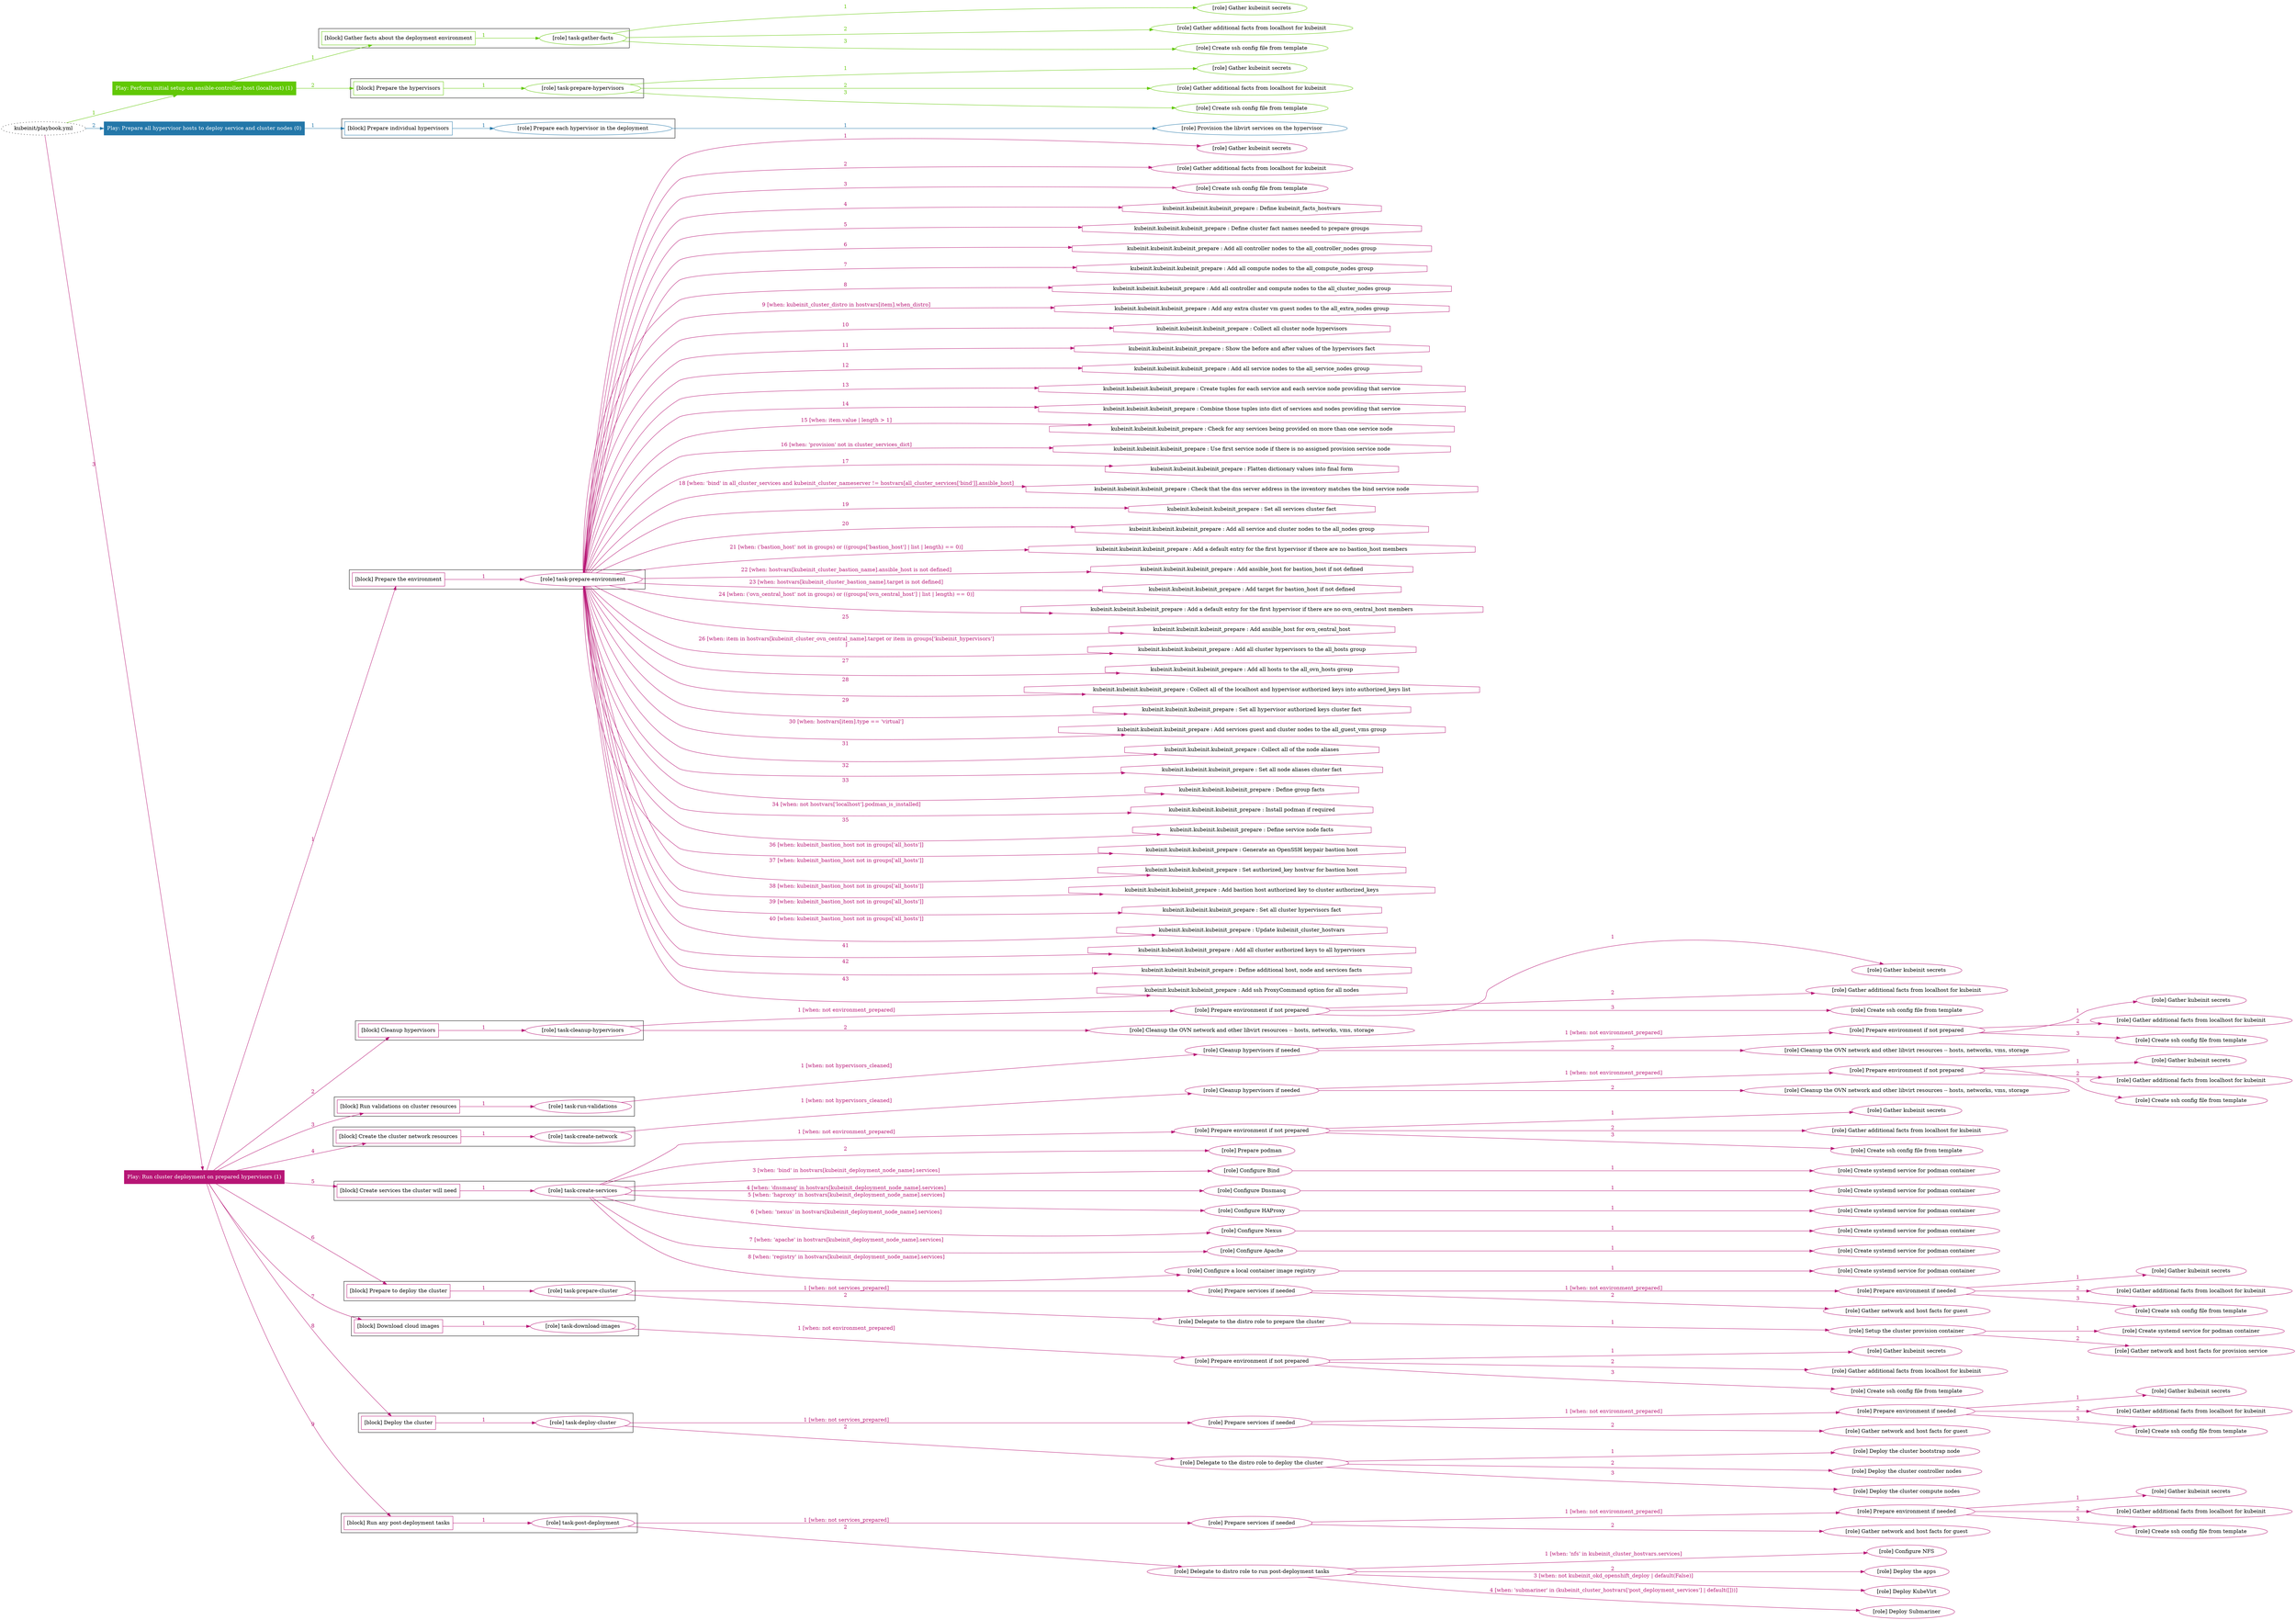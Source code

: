 digraph {
	graph [concentrate=true ordering=in rankdir=LR ratio=fill]
	edge [esep=5 sep=10]
	"kubeinit/playbook.yml" [URL="/home/runner/work/kubeinit/kubeinit/kubeinit/playbook.yml" id=playbook_a10b81f1 style=dotted]
	play_30341228 [label="Play: Perform initial setup on ansible-controller host (localhost) (1)" URL="/home/runner/work/kubeinit/kubeinit/kubeinit/playbook.yml" color="#61c804" fontcolor="#ffffff" id=play_30341228 shape=box style=filled tooltip=localhost]
	"kubeinit/playbook.yml" -> play_30341228 [label="1 " color="#61c804" fontcolor="#61c804" id=edge_49463349 labeltooltip="1 " tooltip="1 "]
	subgraph "Gather kubeinit secrets" {
		role_6ef0a888 [label="[role] Gather kubeinit secrets" URL="/home/runner/.ansible/collections/ansible_collections/kubeinit/kubeinit/roles/kubeinit_prepare/tasks/gather_kubeinit_facts.yml" color="#61c804" id=role_6ef0a888 tooltip="Gather kubeinit secrets"]
	}
	subgraph "Gather additional facts from localhost for kubeinit" {
		role_3bb21636 [label="[role] Gather additional facts from localhost for kubeinit" URL="/home/runner/.ansible/collections/ansible_collections/kubeinit/kubeinit/roles/kubeinit_prepare/tasks/gather_kubeinit_facts.yml" color="#61c804" id=role_3bb21636 tooltip="Gather additional facts from localhost for kubeinit"]
	}
	subgraph "Create ssh config file from template" {
		role_63b87adc [label="[role] Create ssh config file from template" URL="/home/runner/.ansible/collections/ansible_collections/kubeinit/kubeinit/roles/kubeinit_prepare/tasks/gather_kubeinit_facts.yml" color="#61c804" id=role_63b87adc tooltip="Create ssh config file from template"]
	}
	subgraph "task-gather-facts" {
		role_08727bbc [label="[role] task-gather-facts" URL="/home/runner/work/kubeinit/kubeinit/kubeinit/playbook.yml" color="#61c804" id=role_08727bbc tooltip="task-gather-facts"]
		role_08727bbc -> role_6ef0a888 [label="1 " color="#61c804" fontcolor="#61c804" id=edge_c59cda77 labeltooltip="1 " tooltip="1 "]
		role_08727bbc -> role_3bb21636 [label="2 " color="#61c804" fontcolor="#61c804" id=edge_27716c34 labeltooltip="2 " tooltip="2 "]
		role_08727bbc -> role_63b87adc [label="3 " color="#61c804" fontcolor="#61c804" id=edge_a17a2703 labeltooltip="3 " tooltip="3 "]
	}
	subgraph "Gather kubeinit secrets" {
		role_99b9fb1f [label="[role] Gather kubeinit secrets" URL="/home/runner/.ansible/collections/ansible_collections/kubeinit/kubeinit/roles/kubeinit_prepare/tasks/gather_kubeinit_facts.yml" color="#61c804" id=role_99b9fb1f tooltip="Gather kubeinit secrets"]
	}
	subgraph "Gather additional facts from localhost for kubeinit" {
		role_41ef123c [label="[role] Gather additional facts from localhost for kubeinit" URL="/home/runner/.ansible/collections/ansible_collections/kubeinit/kubeinit/roles/kubeinit_prepare/tasks/gather_kubeinit_facts.yml" color="#61c804" id=role_41ef123c tooltip="Gather additional facts from localhost for kubeinit"]
	}
	subgraph "Create ssh config file from template" {
		role_8ba69b22 [label="[role] Create ssh config file from template" URL="/home/runner/.ansible/collections/ansible_collections/kubeinit/kubeinit/roles/kubeinit_prepare/tasks/gather_kubeinit_facts.yml" color="#61c804" id=role_8ba69b22 tooltip="Create ssh config file from template"]
	}
	subgraph "task-prepare-hypervisors" {
		role_84ccf47f [label="[role] task-prepare-hypervisors" URL="/home/runner/work/kubeinit/kubeinit/kubeinit/playbook.yml" color="#61c804" id=role_84ccf47f tooltip="task-prepare-hypervisors"]
		role_84ccf47f -> role_99b9fb1f [label="1 " color="#61c804" fontcolor="#61c804" id=edge_144f00d0 labeltooltip="1 " tooltip="1 "]
		role_84ccf47f -> role_41ef123c [label="2 " color="#61c804" fontcolor="#61c804" id=edge_3d63fcdc labeltooltip="2 " tooltip="2 "]
		role_84ccf47f -> role_8ba69b22 [label="3 " color="#61c804" fontcolor="#61c804" id=edge_706489e9 labeltooltip="3 " tooltip="3 "]
	}
	subgraph "Play: Perform initial setup on ansible-controller host (localhost) (1)" {
		play_30341228 -> block_bbe5269c [label=1 color="#61c804" fontcolor="#61c804" id=edge_eac4b23c labeltooltip=1 tooltip=1]
		subgraph cluster_block_bbe5269c {
			block_bbe5269c [label="[block] Gather facts about the deployment environment" URL="/home/runner/work/kubeinit/kubeinit/kubeinit/playbook.yml" color="#61c804" id=block_bbe5269c labeltooltip="Gather facts about the deployment environment" shape=box tooltip="Gather facts about the deployment environment"]
			block_bbe5269c -> role_08727bbc [label="1 " color="#61c804" fontcolor="#61c804" id=edge_26e4746f labeltooltip="1 " tooltip="1 "]
		}
		play_30341228 -> block_1624f3e7 [label=2 color="#61c804" fontcolor="#61c804" id=edge_df6135c4 labeltooltip=2 tooltip=2]
		subgraph cluster_block_1624f3e7 {
			block_1624f3e7 [label="[block] Prepare the hypervisors" URL="/home/runner/work/kubeinit/kubeinit/kubeinit/playbook.yml" color="#61c804" id=block_1624f3e7 labeltooltip="Prepare the hypervisors" shape=box tooltip="Prepare the hypervisors"]
			block_1624f3e7 -> role_84ccf47f [label="1 " color="#61c804" fontcolor="#61c804" id=edge_7395b96d labeltooltip="1 " tooltip="1 "]
		}
	}
	play_000343d9 [label="Play: Prepare all hypervisor hosts to deploy service and cluster nodes (0)" URL="/home/runner/work/kubeinit/kubeinit/kubeinit/playbook.yml" color="#2377a9" fontcolor="#ffffff" id=play_000343d9 shape=box style=filled tooltip="Play: Prepare all hypervisor hosts to deploy service and cluster nodes (0)"]
	"kubeinit/playbook.yml" -> play_000343d9 [label="2 " color="#2377a9" fontcolor="#2377a9" id=edge_c9fe30a5 labeltooltip="2 " tooltip="2 "]
	subgraph "Provision the libvirt services on the hypervisor" {
		role_70d8826a [label="[role] Provision the libvirt services on the hypervisor" URL="/home/runner/.ansible/collections/ansible_collections/kubeinit/kubeinit/roles/kubeinit_prepare/tasks/prepare_hypervisor.yml" color="#2377a9" id=role_70d8826a tooltip="Provision the libvirt services on the hypervisor"]
	}
	subgraph "Prepare each hypervisor in the deployment" {
		role_45bd99a8 [label="[role] Prepare each hypervisor in the deployment" URL="/home/runner/work/kubeinit/kubeinit/kubeinit/playbook.yml" color="#2377a9" id=role_45bd99a8 tooltip="Prepare each hypervisor in the deployment"]
		role_45bd99a8 -> role_70d8826a [label="1 " color="#2377a9" fontcolor="#2377a9" id=edge_2298bc4c labeltooltip="1 " tooltip="1 "]
	}
	subgraph "Play: Prepare all hypervisor hosts to deploy service and cluster nodes (0)" {
		play_000343d9 -> block_25269628 [label=1 color="#2377a9" fontcolor="#2377a9" id=edge_c761af71 labeltooltip=1 tooltip=1]
		subgraph cluster_block_25269628 {
			block_25269628 [label="[block] Prepare individual hypervisors" URL="/home/runner/work/kubeinit/kubeinit/kubeinit/playbook.yml" color="#2377a9" id=block_25269628 labeltooltip="Prepare individual hypervisors" shape=box tooltip="Prepare individual hypervisors"]
			block_25269628 -> role_45bd99a8 [label="1 " color="#2377a9" fontcolor="#2377a9" id=edge_17a83786 labeltooltip="1 " tooltip="1 "]
		}
	}
	play_3cb8658f [label="Play: Run cluster deployment on prepared hypervisors (1)" URL="/home/runner/work/kubeinit/kubeinit/kubeinit/playbook.yml" color="#b71575" fontcolor="#ffffff" id=play_3cb8658f shape=box style=filled tooltip=localhost]
	"kubeinit/playbook.yml" -> play_3cb8658f [label="3 " color="#b71575" fontcolor="#b71575" id=edge_dd88a58d labeltooltip="3 " tooltip="3 "]
	subgraph "Gather kubeinit secrets" {
		role_40e14fb6 [label="[role] Gather kubeinit secrets" URL="/home/runner/.ansible/collections/ansible_collections/kubeinit/kubeinit/roles/kubeinit_prepare/tasks/gather_kubeinit_facts.yml" color="#b71575" id=role_40e14fb6 tooltip="Gather kubeinit secrets"]
	}
	subgraph "Gather additional facts from localhost for kubeinit" {
		role_31f9472e [label="[role] Gather additional facts from localhost for kubeinit" URL="/home/runner/.ansible/collections/ansible_collections/kubeinit/kubeinit/roles/kubeinit_prepare/tasks/gather_kubeinit_facts.yml" color="#b71575" id=role_31f9472e tooltip="Gather additional facts from localhost for kubeinit"]
	}
	subgraph "Create ssh config file from template" {
		role_3e1882a5 [label="[role] Create ssh config file from template" URL="/home/runner/.ansible/collections/ansible_collections/kubeinit/kubeinit/roles/kubeinit_prepare/tasks/gather_kubeinit_facts.yml" color="#b71575" id=role_3e1882a5 tooltip="Create ssh config file from template"]
	}
	subgraph "task-prepare-environment" {
		role_336d0d45 [label="[role] task-prepare-environment" URL="/home/runner/work/kubeinit/kubeinit/kubeinit/playbook.yml" color="#b71575" id=role_336d0d45 tooltip="task-prepare-environment"]
		role_336d0d45 -> role_40e14fb6 [label="1 " color="#b71575" fontcolor="#b71575" id=edge_ecc42279 labeltooltip="1 " tooltip="1 "]
		role_336d0d45 -> role_31f9472e [label="2 " color="#b71575" fontcolor="#b71575" id=edge_faaad990 labeltooltip="2 " tooltip="2 "]
		role_336d0d45 -> role_3e1882a5 [label="3 " color="#b71575" fontcolor="#b71575" id=edge_7753a22d labeltooltip="3 " tooltip="3 "]
		task_6f307cb2 [label="kubeinit.kubeinit.kubeinit_prepare : Define kubeinit_facts_hostvars" URL="/home/runner/.ansible/collections/ansible_collections/kubeinit/kubeinit/roles/kubeinit_prepare/tasks/main.yml" color="#b71575" id=task_6f307cb2 shape=octagon tooltip="kubeinit.kubeinit.kubeinit_prepare : Define kubeinit_facts_hostvars"]
		role_336d0d45 -> task_6f307cb2 [label="4 " color="#b71575" fontcolor="#b71575" id=edge_3b324994 labeltooltip="4 " tooltip="4 "]
		task_ff95a9f2 [label="kubeinit.kubeinit.kubeinit_prepare : Define cluster fact names needed to prepare groups" URL="/home/runner/.ansible/collections/ansible_collections/kubeinit/kubeinit/roles/kubeinit_prepare/tasks/main.yml" color="#b71575" id=task_ff95a9f2 shape=octagon tooltip="kubeinit.kubeinit.kubeinit_prepare : Define cluster fact names needed to prepare groups"]
		role_336d0d45 -> task_ff95a9f2 [label="5 " color="#b71575" fontcolor="#b71575" id=edge_2b02b3f9 labeltooltip="5 " tooltip="5 "]
		task_11e8f797 [label="kubeinit.kubeinit.kubeinit_prepare : Add all controller nodes to the all_controller_nodes group" URL="/home/runner/.ansible/collections/ansible_collections/kubeinit/kubeinit/roles/kubeinit_prepare/tasks/prepare_groups.yml" color="#b71575" id=task_11e8f797 shape=octagon tooltip="kubeinit.kubeinit.kubeinit_prepare : Add all controller nodes to the all_controller_nodes group"]
		role_336d0d45 -> task_11e8f797 [label="6 " color="#b71575" fontcolor="#b71575" id=edge_3ff8126e labeltooltip="6 " tooltip="6 "]
		task_faceb52e [label="kubeinit.kubeinit.kubeinit_prepare : Add all compute nodes to the all_compute_nodes group" URL="/home/runner/.ansible/collections/ansible_collections/kubeinit/kubeinit/roles/kubeinit_prepare/tasks/prepare_groups.yml" color="#b71575" id=task_faceb52e shape=octagon tooltip="kubeinit.kubeinit.kubeinit_prepare : Add all compute nodes to the all_compute_nodes group"]
		role_336d0d45 -> task_faceb52e [label="7 " color="#b71575" fontcolor="#b71575" id=edge_7fd31333 labeltooltip="7 " tooltip="7 "]
		task_3a178153 [label="kubeinit.kubeinit.kubeinit_prepare : Add all controller and compute nodes to the all_cluster_nodes group" URL="/home/runner/.ansible/collections/ansible_collections/kubeinit/kubeinit/roles/kubeinit_prepare/tasks/prepare_groups.yml" color="#b71575" id=task_3a178153 shape=octagon tooltip="kubeinit.kubeinit.kubeinit_prepare : Add all controller and compute nodes to the all_cluster_nodes group"]
		role_336d0d45 -> task_3a178153 [label="8 " color="#b71575" fontcolor="#b71575" id=edge_4a29ffeb labeltooltip="8 " tooltip="8 "]
		task_5733574d [label="kubeinit.kubeinit.kubeinit_prepare : Add any extra cluster vm guest nodes to the all_extra_nodes group" URL="/home/runner/.ansible/collections/ansible_collections/kubeinit/kubeinit/roles/kubeinit_prepare/tasks/prepare_groups.yml" color="#b71575" id=task_5733574d shape=octagon tooltip="kubeinit.kubeinit.kubeinit_prepare : Add any extra cluster vm guest nodes to the all_extra_nodes group"]
		role_336d0d45 -> task_5733574d [label="9 [when: kubeinit_cluster_distro in hostvars[item].when_distro]" color="#b71575" fontcolor="#b71575" id=edge_f1c21c3e labeltooltip="9 [when: kubeinit_cluster_distro in hostvars[item].when_distro]" tooltip="9 [when: kubeinit_cluster_distro in hostvars[item].when_distro]"]
		task_18c926eb [label="kubeinit.kubeinit.kubeinit_prepare : Collect all cluster node hypervisors" URL="/home/runner/.ansible/collections/ansible_collections/kubeinit/kubeinit/roles/kubeinit_prepare/tasks/prepare_groups.yml" color="#b71575" id=task_18c926eb shape=octagon tooltip="kubeinit.kubeinit.kubeinit_prepare : Collect all cluster node hypervisors"]
		role_336d0d45 -> task_18c926eb [label="10 " color="#b71575" fontcolor="#b71575" id=edge_ee1ecbdd labeltooltip="10 " tooltip="10 "]
		task_9c79802e [label="kubeinit.kubeinit.kubeinit_prepare : Show the before and after values of the hypervisors fact" URL="/home/runner/.ansible/collections/ansible_collections/kubeinit/kubeinit/roles/kubeinit_prepare/tasks/prepare_groups.yml" color="#b71575" id=task_9c79802e shape=octagon tooltip="kubeinit.kubeinit.kubeinit_prepare : Show the before and after values of the hypervisors fact"]
		role_336d0d45 -> task_9c79802e [label="11 " color="#b71575" fontcolor="#b71575" id=edge_1357033e labeltooltip="11 " tooltip="11 "]
		task_56f98c6e [label="kubeinit.kubeinit.kubeinit_prepare : Add all service nodes to the all_service_nodes group" URL="/home/runner/.ansible/collections/ansible_collections/kubeinit/kubeinit/roles/kubeinit_prepare/tasks/prepare_groups.yml" color="#b71575" id=task_56f98c6e shape=octagon tooltip="kubeinit.kubeinit.kubeinit_prepare : Add all service nodes to the all_service_nodes group"]
		role_336d0d45 -> task_56f98c6e [label="12 " color="#b71575" fontcolor="#b71575" id=edge_b6bb32a1 labeltooltip="12 " tooltip="12 "]
		task_eb469066 [label="kubeinit.kubeinit.kubeinit_prepare : Create tuples for each service and each service node providing that service" URL="/home/runner/.ansible/collections/ansible_collections/kubeinit/kubeinit/roles/kubeinit_prepare/tasks/prepare_groups.yml" color="#b71575" id=task_eb469066 shape=octagon tooltip="kubeinit.kubeinit.kubeinit_prepare : Create tuples for each service and each service node providing that service"]
		role_336d0d45 -> task_eb469066 [label="13 " color="#b71575" fontcolor="#b71575" id=edge_5d7676f9 labeltooltip="13 " tooltip="13 "]
		task_f02e65df [label="kubeinit.kubeinit.kubeinit_prepare : Combine those tuples into dict of services and nodes providing that service" URL="/home/runner/.ansible/collections/ansible_collections/kubeinit/kubeinit/roles/kubeinit_prepare/tasks/prepare_groups.yml" color="#b71575" id=task_f02e65df shape=octagon tooltip="kubeinit.kubeinit.kubeinit_prepare : Combine those tuples into dict of services and nodes providing that service"]
		role_336d0d45 -> task_f02e65df [label="14 " color="#b71575" fontcolor="#b71575" id=edge_3a36ec83 labeltooltip="14 " tooltip="14 "]
		task_410d9630 [label="kubeinit.kubeinit.kubeinit_prepare : Check for any services being provided on more than one service node" URL="/home/runner/.ansible/collections/ansible_collections/kubeinit/kubeinit/roles/kubeinit_prepare/tasks/prepare_groups.yml" color="#b71575" id=task_410d9630 shape=octagon tooltip="kubeinit.kubeinit.kubeinit_prepare : Check for any services being provided on more than one service node"]
		role_336d0d45 -> task_410d9630 [label="15 [when: item.value | length > 1]" color="#b71575" fontcolor="#b71575" id=edge_f7b13c5d labeltooltip="15 [when: item.value | length > 1]" tooltip="15 [when: item.value | length > 1]"]
		task_fbb140a3 [label="kubeinit.kubeinit.kubeinit_prepare : Use first service node if there is no assigned provision service node" URL="/home/runner/.ansible/collections/ansible_collections/kubeinit/kubeinit/roles/kubeinit_prepare/tasks/prepare_groups.yml" color="#b71575" id=task_fbb140a3 shape=octagon tooltip="kubeinit.kubeinit.kubeinit_prepare : Use first service node if there is no assigned provision service node"]
		role_336d0d45 -> task_fbb140a3 [label="16 [when: 'provision' not in cluster_services_dict]" color="#b71575" fontcolor="#b71575" id=edge_1fa33e8c labeltooltip="16 [when: 'provision' not in cluster_services_dict]" tooltip="16 [when: 'provision' not in cluster_services_dict]"]
		task_bed52fba [label="kubeinit.kubeinit.kubeinit_prepare : Flatten dictionary values into final form" URL="/home/runner/.ansible/collections/ansible_collections/kubeinit/kubeinit/roles/kubeinit_prepare/tasks/prepare_groups.yml" color="#b71575" id=task_bed52fba shape=octagon tooltip="kubeinit.kubeinit.kubeinit_prepare : Flatten dictionary values into final form"]
		role_336d0d45 -> task_bed52fba [label="17 " color="#b71575" fontcolor="#b71575" id=edge_5e3e3d8d labeltooltip="17 " tooltip="17 "]
		task_cb9de845 [label="kubeinit.kubeinit.kubeinit_prepare : Check that the dns server address in the inventory matches the bind service node" URL="/home/runner/.ansible/collections/ansible_collections/kubeinit/kubeinit/roles/kubeinit_prepare/tasks/prepare_groups.yml" color="#b71575" id=task_cb9de845 shape=octagon tooltip="kubeinit.kubeinit.kubeinit_prepare : Check that the dns server address in the inventory matches the bind service node"]
		role_336d0d45 -> task_cb9de845 [label="18 [when: 'bind' in all_cluster_services and kubeinit_cluster_nameserver != hostvars[all_cluster_services['bind']].ansible_host]" color="#b71575" fontcolor="#b71575" id=edge_b4bc0fad labeltooltip="18 [when: 'bind' in all_cluster_services and kubeinit_cluster_nameserver != hostvars[all_cluster_services['bind']].ansible_host]" tooltip="18 [when: 'bind' in all_cluster_services and kubeinit_cluster_nameserver != hostvars[all_cluster_services['bind']].ansible_host]"]
		task_4021d43f [label="kubeinit.kubeinit.kubeinit_prepare : Set all services cluster fact" URL="/home/runner/.ansible/collections/ansible_collections/kubeinit/kubeinit/roles/kubeinit_prepare/tasks/prepare_groups.yml" color="#b71575" id=task_4021d43f shape=octagon tooltip="kubeinit.kubeinit.kubeinit_prepare : Set all services cluster fact"]
		role_336d0d45 -> task_4021d43f [label="19 " color="#b71575" fontcolor="#b71575" id=edge_ba02aeea labeltooltip="19 " tooltip="19 "]
		task_0c34c132 [label="kubeinit.kubeinit.kubeinit_prepare : Add all service and cluster nodes to the all_nodes group" URL="/home/runner/.ansible/collections/ansible_collections/kubeinit/kubeinit/roles/kubeinit_prepare/tasks/prepare_groups.yml" color="#b71575" id=task_0c34c132 shape=octagon tooltip="kubeinit.kubeinit.kubeinit_prepare : Add all service and cluster nodes to the all_nodes group"]
		role_336d0d45 -> task_0c34c132 [label="20 " color="#b71575" fontcolor="#b71575" id=edge_523e52e0 labeltooltip="20 " tooltip="20 "]
		task_028c7d8d [label="kubeinit.kubeinit.kubeinit_prepare : Add a default entry for the first hypervisor if there are no bastion_host members" URL="/home/runner/.ansible/collections/ansible_collections/kubeinit/kubeinit/roles/kubeinit_prepare/tasks/prepare_groups.yml" color="#b71575" id=task_028c7d8d shape=octagon tooltip="kubeinit.kubeinit.kubeinit_prepare : Add a default entry for the first hypervisor if there are no bastion_host members"]
		role_336d0d45 -> task_028c7d8d [label="21 [when: ('bastion_host' not in groups) or ((groups['bastion_host'] | list | length) == 0)]" color="#b71575" fontcolor="#b71575" id=edge_cd0c2f57 labeltooltip="21 [when: ('bastion_host' not in groups) or ((groups['bastion_host'] | list | length) == 0)]" tooltip="21 [when: ('bastion_host' not in groups) or ((groups['bastion_host'] | list | length) == 0)]"]
		task_eb956d31 [label="kubeinit.kubeinit.kubeinit_prepare : Add ansible_host for bastion_host if not defined" URL="/home/runner/.ansible/collections/ansible_collections/kubeinit/kubeinit/roles/kubeinit_prepare/tasks/prepare_groups.yml" color="#b71575" id=task_eb956d31 shape=octagon tooltip="kubeinit.kubeinit.kubeinit_prepare : Add ansible_host for bastion_host if not defined"]
		role_336d0d45 -> task_eb956d31 [label="22 [when: hostvars[kubeinit_cluster_bastion_name].ansible_host is not defined]" color="#b71575" fontcolor="#b71575" id=edge_78722857 labeltooltip="22 [when: hostvars[kubeinit_cluster_bastion_name].ansible_host is not defined]" tooltip="22 [when: hostvars[kubeinit_cluster_bastion_name].ansible_host is not defined]"]
		task_298d5c32 [label="kubeinit.kubeinit.kubeinit_prepare : Add target for bastion_host if not defined" URL="/home/runner/.ansible/collections/ansible_collections/kubeinit/kubeinit/roles/kubeinit_prepare/tasks/prepare_groups.yml" color="#b71575" id=task_298d5c32 shape=octagon tooltip="kubeinit.kubeinit.kubeinit_prepare : Add target for bastion_host if not defined"]
		role_336d0d45 -> task_298d5c32 [label="23 [when: hostvars[kubeinit_cluster_bastion_name].target is not defined]" color="#b71575" fontcolor="#b71575" id=edge_50842cee labeltooltip="23 [when: hostvars[kubeinit_cluster_bastion_name].target is not defined]" tooltip="23 [when: hostvars[kubeinit_cluster_bastion_name].target is not defined]"]
		task_1eb1bbb6 [label="kubeinit.kubeinit.kubeinit_prepare : Add a default entry for the first hypervisor if there are no ovn_central_host members" URL="/home/runner/.ansible/collections/ansible_collections/kubeinit/kubeinit/roles/kubeinit_prepare/tasks/prepare_groups.yml" color="#b71575" id=task_1eb1bbb6 shape=octagon tooltip="kubeinit.kubeinit.kubeinit_prepare : Add a default entry for the first hypervisor if there are no ovn_central_host members"]
		role_336d0d45 -> task_1eb1bbb6 [label="24 [when: ('ovn_central_host' not in groups) or ((groups['ovn_central_host'] | list | length) == 0)]" color="#b71575" fontcolor="#b71575" id=edge_a50dffb8 labeltooltip="24 [when: ('ovn_central_host' not in groups) or ((groups['ovn_central_host'] | list | length) == 0)]" tooltip="24 [when: ('ovn_central_host' not in groups) or ((groups['ovn_central_host'] | list | length) == 0)]"]
		task_d2a0ec7d [label="kubeinit.kubeinit.kubeinit_prepare : Add ansible_host for ovn_central_host" URL="/home/runner/.ansible/collections/ansible_collections/kubeinit/kubeinit/roles/kubeinit_prepare/tasks/prepare_groups.yml" color="#b71575" id=task_d2a0ec7d shape=octagon tooltip="kubeinit.kubeinit.kubeinit_prepare : Add ansible_host for ovn_central_host"]
		role_336d0d45 -> task_d2a0ec7d [label="25 " color="#b71575" fontcolor="#b71575" id=edge_5f3f28cb labeltooltip="25 " tooltip="25 "]
		task_f839a4e6 [label="kubeinit.kubeinit.kubeinit_prepare : Add all cluster hypervisors to the all_hosts group" URL="/home/runner/.ansible/collections/ansible_collections/kubeinit/kubeinit/roles/kubeinit_prepare/tasks/prepare_groups.yml" color="#b71575" id=task_f839a4e6 shape=octagon tooltip="kubeinit.kubeinit.kubeinit_prepare : Add all cluster hypervisors to the all_hosts group"]
		role_336d0d45 -> task_f839a4e6 [label="26 [when: item in hostvars[kubeinit_cluster_ovn_central_name].target or item in groups['kubeinit_hypervisors']
]" color="#b71575" fontcolor="#b71575" id=edge_b7ed94a1 labeltooltip="26 [when: item in hostvars[kubeinit_cluster_ovn_central_name].target or item in groups['kubeinit_hypervisors']
]" tooltip="26 [when: item in hostvars[kubeinit_cluster_ovn_central_name].target or item in groups['kubeinit_hypervisors']
]"]
		task_040dfdae [label="kubeinit.kubeinit.kubeinit_prepare : Add all hosts to the all_ovn_hosts group" URL="/home/runner/.ansible/collections/ansible_collections/kubeinit/kubeinit/roles/kubeinit_prepare/tasks/prepare_groups.yml" color="#b71575" id=task_040dfdae shape=octagon tooltip="kubeinit.kubeinit.kubeinit_prepare : Add all hosts to the all_ovn_hosts group"]
		role_336d0d45 -> task_040dfdae [label="27 " color="#b71575" fontcolor="#b71575" id=edge_c9666050 labeltooltip="27 " tooltip="27 "]
		task_95ee4674 [label="kubeinit.kubeinit.kubeinit_prepare : Collect all of the localhost and hypervisor authorized keys into authorized_keys list" URL="/home/runner/.ansible/collections/ansible_collections/kubeinit/kubeinit/roles/kubeinit_prepare/tasks/prepare_groups.yml" color="#b71575" id=task_95ee4674 shape=octagon tooltip="kubeinit.kubeinit.kubeinit_prepare : Collect all of the localhost and hypervisor authorized keys into authorized_keys list"]
		role_336d0d45 -> task_95ee4674 [label="28 " color="#b71575" fontcolor="#b71575" id=edge_2dbb4cc7 labeltooltip="28 " tooltip="28 "]
		task_0d403528 [label="kubeinit.kubeinit.kubeinit_prepare : Set all hypervisor authorized keys cluster fact" URL="/home/runner/.ansible/collections/ansible_collections/kubeinit/kubeinit/roles/kubeinit_prepare/tasks/prepare_groups.yml" color="#b71575" id=task_0d403528 shape=octagon tooltip="kubeinit.kubeinit.kubeinit_prepare : Set all hypervisor authorized keys cluster fact"]
		role_336d0d45 -> task_0d403528 [label="29 " color="#b71575" fontcolor="#b71575" id=edge_a5baa88f labeltooltip="29 " tooltip="29 "]
		task_08d09082 [label="kubeinit.kubeinit.kubeinit_prepare : Add services guest and cluster nodes to the all_guest_vms group" URL="/home/runner/.ansible/collections/ansible_collections/kubeinit/kubeinit/roles/kubeinit_prepare/tasks/prepare_groups.yml" color="#b71575" id=task_08d09082 shape=octagon tooltip="kubeinit.kubeinit.kubeinit_prepare : Add services guest and cluster nodes to the all_guest_vms group"]
		role_336d0d45 -> task_08d09082 [label="30 [when: hostvars[item].type == 'virtual']" color="#b71575" fontcolor="#b71575" id=edge_13678090 labeltooltip="30 [when: hostvars[item].type == 'virtual']" tooltip="30 [when: hostvars[item].type == 'virtual']"]
		task_51795ffa [label="kubeinit.kubeinit.kubeinit_prepare : Collect all of the node aliases" URL="/home/runner/.ansible/collections/ansible_collections/kubeinit/kubeinit/roles/kubeinit_prepare/tasks/prepare_groups.yml" color="#b71575" id=task_51795ffa shape=octagon tooltip="kubeinit.kubeinit.kubeinit_prepare : Collect all of the node aliases"]
		role_336d0d45 -> task_51795ffa [label="31 " color="#b71575" fontcolor="#b71575" id=edge_76c74450 labeltooltip="31 " tooltip="31 "]
		task_35e98f24 [label="kubeinit.kubeinit.kubeinit_prepare : Set all node aliases cluster fact" URL="/home/runner/.ansible/collections/ansible_collections/kubeinit/kubeinit/roles/kubeinit_prepare/tasks/prepare_groups.yml" color="#b71575" id=task_35e98f24 shape=octagon tooltip="kubeinit.kubeinit.kubeinit_prepare : Set all node aliases cluster fact"]
		role_336d0d45 -> task_35e98f24 [label="32 " color="#b71575" fontcolor="#b71575" id=edge_2f036e59 labeltooltip="32 " tooltip="32 "]
		task_e630b18e [label="kubeinit.kubeinit.kubeinit_prepare : Define group facts" URL="/home/runner/.ansible/collections/ansible_collections/kubeinit/kubeinit/roles/kubeinit_prepare/tasks/main.yml" color="#b71575" id=task_e630b18e shape=octagon tooltip="kubeinit.kubeinit.kubeinit_prepare : Define group facts"]
		role_336d0d45 -> task_e630b18e [label="33 " color="#b71575" fontcolor="#b71575" id=edge_2fc36540 labeltooltip="33 " tooltip="33 "]
		task_234e9889 [label="kubeinit.kubeinit.kubeinit_prepare : Install podman if required" URL="/home/runner/.ansible/collections/ansible_collections/kubeinit/kubeinit/roles/kubeinit_prepare/tasks/main.yml" color="#b71575" id=task_234e9889 shape=octagon tooltip="kubeinit.kubeinit.kubeinit_prepare : Install podman if required"]
		role_336d0d45 -> task_234e9889 [label="34 [when: not hostvars['localhost'].podman_is_installed]" color="#b71575" fontcolor="#b71575" id=edge_3535397a labeltooltip="34 [when: not hostvars['localhost'].podman_is_installed]" tooltip="34 [when: not hostvars['localhost'].podman_is_installed]"]
		task_6760c1d3 [label="kubeinit.kubeinit.kubeinit_prepare : Define service node facts" URL="/home/runner/.ansible/collections/ansible_collections/kubeinit/kubeinit/roles/kubeinit_prepare/tasks/main.yml" color="#b71575" id=task_6760c1d3 shape=octagon tooltip="kubeinit.kubeinit.kubeinit_prepare : Define service node facts"]
		role_336d0d45 -> task_6760c1d3 [label="35 " color="#b71575" fontcolor="#b71575" id=edge_2fd50ff4 labeltooltip="35 " tooltip="35 "]
		task_22f18f2d [label="kubeinit.kubeinit.kubeinit_prepare : Generate an OpenSSH keypair bastion host" URL="/home/runner/.ansible/collections/ansible_collections/kubeinit/kubeinit/roles/kubeinit_prepare/tasks/main.yml" color="#b71575" id=task_22f18f2d shape=octagon tooltip="kubeinit.kubeinit.kubeinit_prepare : Generate an OpenSSH keypair bastion host"]
		role_336d0d45 -> task_22f18f2d [label="36 [when: kubeinit_bastion_host not in groups['all_hosts']]" color="#b71575" fontcolor="#b71575" id=edge_8f627b04 labeltooltip="36 [when: kubeinit_bastion_host not in groups['all_hosts']]" tooltip="36 [when: kubeinit_bastion_host not in groups['all_hosts']]"]
		task_6a412c11 [label="kubeinit.kubeinit.kubeinit_prepare : Set authorized_key hostvar for bastion host" URL="/home/runner/.ansible/collections/ansible_collections/kubeinit/kubeinit/roles/kubeinit_prepare/tasks/main.yml" color="#b71575" id=task_6a412c11 shape=octagon tooltip="kubeinit.kubeinit.kubeinit_prepare : Set authorized_key hostvar for bastion host"]
		role_336d0d45 -> task_6a412c11 [label="37 [when: kubeinit_bastion_host not in groups['all_hosts']]" color="#b71575" fontcolor="#b71575" id=edge_539883ed labeltooltip="37 [when: kubeinit_bastion_host not in groups['all_hosts']]" tooltip="37 [when: kubeinit_bastion_host not in groups['all_hosts']]"]
		task_6a92f69e [label="kubeinit.kubeinit.kubeinit_prepare : Add bastion host authorized key to cluster authorized_keys" URL="/home/runner/.ansible/collections/ansible_collections/kubeinit/kubeinit/roles/kubeinit_prepare/tasks/main.yml" color="#b71575" id=task_6a92f69e shape=octagon tooltip="kubeinit.kubeinit.kubeinit_prepare : Add bastion host authorized key to cluster authorized_keys"]
		role_336d0d45 -> task_6a92f69e [label="38 [when: kubeinit_bastion_host not in groups['all_hosts']]" color="#b71575" fontcolor="#b71575" id=edge_d5a479fd labeltooltip="38 [when: kubeinit_bastion_host not in groups['all_hosts']]" tooltip="38 [when: kubeinit_bastion_host not in groups['all_hosts']]"]
		task_f8a4336a [label="kubeinit.kubeinit.kubeinit_prepare : Set all cluster hypervisors fact" URL="/home/runner/.ansible/collections/ansible_collections/kubeinit/kubeinit/roles/kubeinit_prepare/tasks/main.yml" color="#b71575" id=task_f8a4336a shape=octagon tooltip="kubeinit.kubeinit.kubeinit_prepare : Set all cluster hypervisors fact"]
		role_336d0d45 -> task_f8a4336a [label="39 [when: kubeinit_bastion_host not in groups['all_hosts']]" color="#b71575" fontcolor="#b71575" id=edge_d31a2886 labeltooltip="39 [when: kubeinit_bastion_host not in groups['all_hosts']]" tooltip="39 [when: kubeinit_bastion_host not in groups['all_hosts']]"]
		task_05656c26 [label="kubeinit.kubeinit.kubeinit_prepare : Update kubeinit_cluster_hostvars" URL="/home/runner/.ansible/collections/ansible_collections/kubeinit/kubeinit/roles/kubeinit_prepare/tasks/main.yml" color="#b71575" id=task_05656c26 shape=octagon tooltip="kubeinit.kubeinit.kubeinit_prepare : Update kubeinit_cluster_hostvars"]
		role_336d0d45 -> task_05656c26 [label="40 [when: kubeinit_bastion_host not in groups['all_hosts']]" color="#b71575" fontcolor="#b71575" id=edge_1917eb4e labeltooltip="40 [when: kubeinit_bastion_host not in groups['all_hosts']]" tooltip="40 [when: kubeinit_bastion_host not in groups['all_hosts']]"]
		task_d3c4c6d4 [label="kubeinit.kubeinit.kubeinit_prepare : Add all cluster authorized keys to all hypervisors" URL="/home/runner/.ansible/collections/ansible_collections/kubeinit/kubeinit/roles/kubeinit_prepare/tasks/main.yml" color="#b71575" id=task_d3c4c6d4 shape=octagon tooltip="kubeinit.kubeinit.kubeinit_prepare : Add all cluster authorized keys to all hypervisors"]
		role_336d0d45 -> task_d3c4c6d4 [label="41 " color="#b71575" fontcolor="#b71575" id=edge_fc0d8dbb labeltooltip="41 " tooltip="41 "]
		task_696dcf32 [label="kubeinit.kubeinit.kubeinit_prepare : Define additional host, node and services facts" URL="/home/runner/.ansible/collections/ansible_collections/kubeinit/kubeinit/roles/kubeinit_prepare/tasks/main.yml" color="#b71575" id=task_696dcf32 shape=octagon tooltip="kubeinit.kubeinit.kubeinit_prepare : Define additional host, node and services facts"]
		role_336d0d45 -> task_696dcf32 [label="42 " color="#b71575" fontcolor="#b71575" id=edge_278e762d labeltooltip="42 " tooltip="42 "]
		task_9794767e [label="kubeinit.kubeinit.kubeinit_prepare : Add ssh ProxyCommand option for all nodes" URL="/home/runner/.ansible/collections/ansible_collections/kubeinit/kubeinit/roles/kubeinit_prepare/tasks/main.yml" color="#b71575" id=task_9794767e shape=octagon tooltip="kubeinit.kubeinit.kubeinit_prepare : Add ssh ProxyCommand option for all nodes"]
		role_336d0d45 -> task_9794767e [label="43 " color="#b71575" fontcolor="#b71575" id=edge_d722a402 labeltooltip="43 " tooltip="43 "]
	}
	subgraph "Gather kubeinit secrets" {
		role_f509beff [label="[role] Gather kubeinit secrets" URL="/home/runner/.ansible/collections/ansible_collections/kubeinit/kubeinit/roles/kubeinit_prepare/tasks/gather_kubeinit_facts.yml" color="#b71575" id=role_f509beff tooltip="Gather kubeinit secrets"]
	}
	subgraph "Gather additional facts from localhost for kubeinit" {
		role_4e709c9e [label="[role] Gather additional facts from localhost for kubeinit" URL="/home/runner/.ansible/collections/ansible_collections/kubeinit/kubeinit/roles/kubeinit_prepare/tasks/gather_kubeinit_facts.yml" color="#b71575" id=role_4e709c9e tooltip="Gather additional facts from localhost for kubeinit"]
	}
	subgraph "Create ssh config file from template" {
		role_fedc9099 [label="[role] Create ssh config file from template" URL="/home/runner/.ansible/collections/ansible_collections/kubeinit/kubeinit/roles/kubeinit_prepare/tasks/gather_kubeinit_facts.yml" color="#b71575" id=role_fedc9099 tooltip="Create ssh config file from template"]
	}
	subgraph "Prepare environment if not prepared" {
		role_8c6de8d1 [label="[role] Prepare environment if not prepared" URL="/home/runner/.ansible/collections/ansible_collections/kubeinit/kubeinit/roles/kubeinit_prepare/tasks/cleanup_hypervisors.yml" color="#b71575" id=role_8c6de8d1 tooltip="Prepare environment if not prepared"]
		role_8c6de8d1 -> role_f509beff [label="1 " color="#b71575" fontcolor="#b71575" id=edge_c3ccf4f5 labeltooltip="1 " tooltip="1 "]
		role_8c6de8d1 -> role_4e709c9e [label="2 " color="#b71575" fontcolor="#b71575" id=edge_f8f71ae1 labeltooltip="2 " tooltip="2 "]
		role_8c6de8d1 -> role_fedc9099 [label="3 " color="#b71575" fontcolor="#b71575" id=edge_2b439513 labeltooltip="3 " tooltip="3 "]
	}
	subgraph "Cleanup the OVN network and other libvirt resources -- hosts, networks, vms, storage" {
		role_c894a22c [label="[role] Cleanup the OVN network and other libvirt resources -- hosts, networks, vms, storage" URL="/home/runner/.ansible/collections/ansible_collections/kubeinit/kubeinit/roles/kubeinit_prepare/tasks/cleanup_hypervisors.yml" color="#b71575" id=role_c894a22c tooltip="Cleanup the OVN network and other libvirt resources -- hosts, networks, vms, storage"]
	}
	subgraph "task-cleanup-hypervisors" {
		role_fe99feb4 [label="[role] task-cleanup-hypervisors" URL="/home/runner/work/kubeinit/kubeinit/kubeinit/playbook.yml" color="#b71575" id=role_fe99feb4 tooltip="task-cleanup-hypervisors"]
		role_fe99feb4 -> role_8c6de8d1 [label="1 [when: not environment_prepared]" color="#b71575" fontcolor="#b71575" id=edge_fbb30489 labeltooltip="1 [when: not environment_prepared]" tooltip="1 [when: not environment_prepared]"]
		role_fe99feb4 -> role_c894a22c [label="2 " color="#b71575" fontcolor="#b71575" id=edge_3b70470d labeltooltip="2 " tooltip="2 "]
	}
	subgraph "Gather kubeinit secrets" {
		role_54f11532 [label="[role] Gather kubeinit secrets" URL="/home/runner/.ansible/collections/ansible_collections/kubeinit/kubeinit/roles/kubeinit_prepare/tasks/gather_kubeinit_facts.yml" color="#b71575" id=role_54f11532 tooltip="Gather kubeinit secrets"]
	}
	subgraph "Gather additional facts from localhost for kubeinit" {
		role_e3769618 [label="[role] Gather additional facts from localhost for kubeinit" URL="/home/runner/.ansible/collections/ansible_collections/kubeinit/kubeinit/roles/kubeinit_prepare/tasks/gather_kubeinit_facts.yml" color="#b71575" id=role_e3769618 tooltip="Gather additional facts from localhost for kubeinit"]
	}
	subgraph "Create ssh config file from template" {
		role_ad68a327 [label="[role] Create ssh config file from template" URL="/home/runner/.ansible/collections/ansible_collections/kubeinit/kubeinit/roles/kubeinit_prepare/tasks/gather_kubeinit_facts.yml" color="#b71575" id=role_ad68a327 tooltip="Create ssh config file from template"]
	}
	subgraph "Prepare environment if not prepared" {
		role_d5d4e1e0 [label="[role] Prepare environment if not prepared" URL="/home/runner/.ansible/collections/ansible_collections/kubeinit/kubeinit/roles/kubeinit_prepare/tasks/cleanup_hypervisors.yml" color="#b71575" id=role_d5d4e1e0 tooltip="Prepare environment if not prepared"]
		role_d5d4e1e0 -> role_54f11532 [label="1 " color="#b71575" fontcolor="#b71575" id=edge_a2c0a2a4 labeltooltip="1 " tooltip="1 "]
		role_d5d4e1e0 -> role_e3769618 [label="2 " color="#b71575" fontcolor="#b71575" id=edge_2aa248e6 labeltooltip="2 " tooltip="2 "]
		role_d5d4e1e0 -> role_ad68a327 [label="3 " color="#b71575" fontcolor="#b71575" id=edge_24eec3b2 labeltooltip="3 " tooltip="3 "]
	}
	subgraph "Cleanup the OVN network and other libvirt resources -- hosts, networks, vms, storage" {
		role_7d623e29 [label="[role] Cleanup the OVN network and other libvirt resources -- hosts, networks, vms, storage" URL="/home/runner/.ansible/collections/ansible_collections/kubeinit/kubeinit/roles/kubeinit_prepare/tasks/cleanup_hypervisors.yml" color="#b71575" id=role_7d623e29 tooltip="Cleanup the OVN network and other libvirt resources -- hosts, networks, vms, storage"]
	}
	subgraph "Cleanup hypervisors if needed" {
		role_e4ce3827 [label="[role] Cleanup hypervisors if needed" URL="/home/runner/.ansible/collections/ansible_collections/kubeinit/kubeinit/roles/kubeinit_validations/tasks/main.yml" color="#b71575" id=role_e4ce3827 tooltip="Cleanup hypervisors if needed"]
		role_e4ce3827 -> role_d5d4e1e0 [label="1 [when: not environment_prepared]" color="#b71575" fontcolor="#b71575" id=edge_a3e18311 labeltooltip="1 [when: not environment_prepared]" tooltip="1 [when: not environment_prepared]"]
		role_e4ce3827 -> role_7d623e29 [label="2 " color="#b71575" fontcolor="#b71575" id=edge_71d40a67 labeltooltip="2 " tooltip="2 "]
	}
	subgraph "task-run-validations" {
		role_9bdd4015 [label="[role] task-run-validations" URL="/home/runner/work/kubeinit/kubeinit/kubeinit/playbook.yml" color="#b71575" id=role_9bdd4015 tooltip="task-run-validations"]
		role_9bdd4015 -> role_e4ce3827 [label="1 [when: not hypervisors_cleaned]" color="#b71575" fontcolor="#b71575" id=edge_28448b35 labeltooltip="1 [when: not hypervisors_cleaned]" tooltip="1 [when: not hypervisors_cleaned]"]
	}
	subgraph "Gather kubeinit secrets" {
		role_40d53a6c [label="[role] Gather kubeinit secrets" URL="/home/runner/.ansible/collections/ansible_collections/kubeinit/kubeinit/roles/kubeinit_prepare/tasks/gather_kubeinit_facts.yml" color="#b71575" id=role_40d53a6c tooltip="Gather kubeinit secrets"]
	}
	subgraph "Gather additional facts from localhost for kubeinit" {
		role_2969dd37 [label="[role] Gather additional facts from localhost for kubeinit" URL="/home/runner/.ansible/collections/ansible_collections/kubeinit/kubeinit/roles/kubeinit_prepare/tasks/gather_kubeinit_facts.yml" color="#b71575" id=role_2969dd37 tooltip="Gather additional facts from localhost for kubeinit"]
	}
	subgraph "Create ssh config file from template" {
		role_c5ce733e [label="[role] Create ssh config file from template" URL="/home/runner/.ansible/collections/ansible_collections/kubeinit/kubeinit/roles/kubeinit_prepare/tasks/gather_kubeinit_facts.yml" color="#b71575" id=role_c5ce733e tooltip="Create ssh config file from template"]
	}
	subgraph "Prepare environment if not prepared" {
		role_73a48b38 [label="[role] Prepare environment if not prepared" URL="/home/runner/.ansible/collections/ansible_collections/kubeinit/kubeinit/roles/kubeinit_prepare/tasks/cleanup_hypervisors.yml" color="#b71575" id=role_73a48b38 tooltip="Prepare environment if not prepared"]
		role_73a48b38 -> role_40d53a6c [label="1 " color="#b71575" fontcolor="#b71575" id=edge_1c74b267 labeltooltip="1 " tooltip="1 "]
		role_73a48b38 -> role_2969dd37 [label="2 " color="#b71575" fontcolor="#b71575" id=edge_11e65b3b labeltooltip="2 " tooltip="2 "]
		role_73a48b38 -> role_c5ce733e [label="3 " color="#b71575" fontcolor="#b71575" id=edge_873e25e2 labeltooltip="3 " tooltip="3 "]
	}
	subgraph "Cleanup the OVN network and other libvirt resources -- hosts, networks, vms, storage" {
		role_e007d994 [label="[role] Cleanup the OVN network and other libvirt resources -- hosts, networks, vms, storage" URL="/home/runner/.ansible/collections/ansible_collections/kubeinit/kubeinit/roles/kubeinit_prepare/tasks/cleanup_hypervisors.yml" color="#b71575" id=role_e007d994 tooltip="Cleanup the OVN network and other libvirt resources -- hosts, networks, vms, storage"]
	}
	subgraph "Cleanup hypervisors if needed" {
		role_ea05c787 [label="[role] Cleanup hypervisors if needed" URL="/home/runner/.ansible/collections/ansible_collections/kubeinit/kubeinit/roles/kubeinit_libvirt/tasks/create_network.yml" color="#b71575" id=role_ea05c787 tooltip="Cleanup hypervisors if needed"]
		role_ea05c787 -> role_73a48b38 [label="1 [when: not environment_prepared]" color="#b71575" fontcolor="#b71575" id=edge_b6f3cd72 labeltooltip="1 [when: not environment_prepared]" tooltip="1 [when: not environment_prepared]"]
		role_ea05c787 -> role_e007d994 [label="2 " color="#b71575" fontcolor="#b71575" id=edge_22eb1809 labeltooltip="2 " tooltip="2 "]
	}
	subgraph "task-create-network" {
		role_0aa19080 [label="[role] task-create-network" URL="/home/runner/work/kubeinit/kubeinit/kubeinit/playbook.yml" color="#b71575" id=role_0aa19080 tooltip="task-create-network"]
		role_0aa19080 -> role_ea05c787 [label="1 [when: not hypervisors_cleaned]" color="#b71575" fontcolor="#b71575" id=edge_795117d6 labeltooltip="1 [when: not hypervisors_cleaned]" tooltip="1 [when: not hypervisors_cleaned]"]
	}
	subgraph "Gather kubeinit secrets" {
		role_440a56e8 [label="[role] Gather kubeinit secrets" URL="/home/runner/.ansible/collections/ansible_collections/kubeinit/kubeinit/roles/kubeinit_prepare/tasks/gather_kubeinit_facts.yml" color="#b71575" id=role_440a56e8 tooltip="Gather kubeinit secrets"]
	}
	subgraph "Gather additional facts from localhost for kubeinit" {
		role_b767ecfd [label="[role] Gather additional facts from localhost for kubeinit" URL="/home/runner/.ansible/collections/ansible_collections/kubeinit/kubeinit/roles/kubeinit_prepare/tasks/gather_kubeinit_facts.yml" color="#b71575" id=role_b767ecfd tooltip="Gather additional facts from localhost for kubeinit"]
	}
	subgraph "Create ssh config file from template" {
		role_9588c30a [label="[role] Create ssh config file from template" URL="/home/runner/.ansible/collections/ansible_collections/kubeinit/kubeinit/roles/kubeinit_prepare/tasks/gather_kubeinit_facts.yml" color="#b71575" id=role_9588c30a tooltip="Create ssh config file from template"]
	}
	subgraph "Prepare environment if not prepared" {
		role_26a4fc60 [label="[role] Prepare environment if not prepared" URL="/home/runner/.ansible/collections/ansible_collections/kubeinit/kubeinit/roles/kubeinit_services/tasks/main.yml" color="#b71575" id=role_26a4fc60 tooltip="Prepare environment if not prepared"]
		role_26a4fc60 -> role_440a56e8 [label="1 " color="#b71575" fontcolor="#b71575" id=edge_4ccdc9f3 labeltooltip="1 " tooltip="1 "]
		role_26a4fc60 -> role_b767ecfd [label="2 " color="#b71575" fontcolor="#b71575" id=edge_c7fdb86e labeltooltip="2 " tooltip="2 "]
		role_26a4fc60 -> role_9588c30a [label="3 " color="#b71575" fontcolor="#b71575" id=edge_14caaf65 labeltooltip="3 " tooltip="3 "]
	}
	subgraph "Prepare podman" {
		role_c3302d8f [label="[role] Prepare podman" URL="/home/runner/.ansible/collections/ansible_collections/kubeinit/kubeinit/roles/kubeinit_services/tasks/00_create_service_pod.yml" color="#b71575" id=role_c3302d8f tooltip="Prepare podman"]
	}
	subgraph "Create systemd service for podman container" {
		role_066e5a49 [label="[role] Create systemd service for podman container" URL="/home/runner/.ansible/collections/ansible_collections/kubeinit/kubeinit/roles/kubeinit_bind/tasks/main.yml" color="#b71575" id=role_066e5a49 tooltip="Create systemd service for podman container"]
	}
	subgraph "Configure Bind" {
		role_cd6a3bbd [label="[role] Configure Bind" URL="/home/runner/.ansible/collections/ansible_collections/kubeinit/kubeinit/roles/kubeinit_services/tasks/start_services_containers.yml" color="#b71575" id=role_cd6a3bbd tooltip="Configure Bind"]
		role_cd6a3bbd -> role_066e5a49 [label="1 " color="#b71575" fontcolor="#b71575" id=edge_bf77bde7 labeltooltip="1 " tooltip="1 "]
	}
	subgraph "Create systemd service for podman container" {
		role_b3bbeb89 [label="[role] Create systemd service for podman container" URL="/home/runner/.ansible/collections/ansible_collections/kubeinit/kubeinit/roles/kubeinit_dnsmasq/tasks/main.yml" color="#b71575" id=role_b3bbeb89 tooltip="Create systemd service for podman container"]
	}
	subgraph "Configure Dnsmasq" {
		role_8f422f56 [label="[role] Configure Dnsmasq" URL="/home/runner/.ansible/collections/ansible_collections/kubeinit/kubeinit/roles/kubeinit_services/tasks/start_services_containers.yml" color="#b71575" id=role_8f422f56 tooltip="Configure Dnsmasq"]
		role_8f422f56 -> role_b3bbeb89 [label="1 " color="#b71575" fontcolor="#b71575" id=edge_ef95c0b7 labeltooltip="1 " tooltip="1 "]
	}
	subgraph "Create systemd service for podman container" {
		role_7a775c2d [label="[role] Create systemd service for podman container" URL="/home/runner/.ansible/collections/ansible_collections/kubeinit/kubeinit/roles/kubeinit_haproxy/tasks/main.yml" color="#b71575" id=role_7a775c2d tooltip="Create systemd service for podman container"]
	}
	subgraph "Configure HAProxy" {
		role_ded2ac68 [label="[role] Configure HAProxy" URL="/home/runner/.ansible/collections/ansible_collections/kubeinit/kubeinit/roles/kubeinit_services/tasks/start_services_containers.yml" color="#b71575" id=role_ded2ac68 tooltip="Configure HAProxy"]
		role_ded2ac68 -> role_7a775c2d [label="1 " color="#b71575" fontcolor="#b71575" id=edge_3189dd2c labeltooltip="1 " tooltip="1 "]
	}
	subgraph "Create systemd service for podman container" {
		role_3409f87c [label="[role] Create systemd service for podman container" URL="/home/runner/.ansible/collections/ansible_collections/kubeinit/kubeinit/roles/kubeinit_nexus/tasks/main.yml" color="#b71575" id=role_3409f87c tooltip="Create systemd service for podman container"]
	}
	subgraph "Configure Nexus" {
		role_f22ea5e5 [label="[role] Configure Nexus" URL="/home/runner/.ansible/collections/ansible_collections/kubeinit/kubeinit/roles/kubeinit_services/tasks/start_services_containers.yml" color="#b71575" id=role_f22ea5e5 tooltip="Configure Nexus"]
		role_f22ea5e5 -> role_3409f87c [label="1 " color="#b71575" fontcolor="#b71575" id=edge_9f772d42 labeltooltip="1 " tooltip="1 "]
	}
	subgraph "Create systemd service for podman container" {
		role_59f55bd5 [label="[role] Create systemd service for podman container" URL="/home/runner/.ansible/collections/ansible_collections/kubeinit/kubeinit/roles/kubeinit_apache/tasks/main.yml" color="#b71575" id=role_59f55bd5 tooltip="Create systemd service for podman container"]
	}
	subgraph "Configure Apache" {
		role_fccdb39c [label="[role] Configure Apache" URL="/home/runner/.ansible/collections/ansible_collections/kubeinit/kubeinit/roles/kubeinit_services/tasks/start_services_containers.yml" color="#b71575" id=role_fccdb39c tooltip="Configure Apache"]
		role_fccdb39c -> role_59f55bd5 [label="1 " color="#b71575" fontcolor="#b71575" id=edge_0eabdbf0 labeltooltip="1 " tooltip="1 "]
	}
	subgraph "Create systemd service for podman container" {
		role_9f119d49 [label="[role] Create systemd service for podman container" URL="/home/runner/.ansible/collections/ansible_collections/kubeinit/kubeinit/roles/kubeinit_registry/tasks/main.yml" color="#b71575" id=role_9f119d49 tooltip="Create systemd service for podman container"]
	}
	subgraph "Configure a local container image registry" {
		role_3ec86fa2 [label="[role] Configure a local container image registry" URL="/home/runner/.ansible/collections/ansible_collections/kubeinit/kubeinit/roles/kubeinit_services/tasks/start_services_containers.yml" color="#b71575" id=role_3ec86fa2 tooltip="Configure a local container image registry"]
		role_3ec86fa2 -> role_9f119d49 [label="1 " color="#b71575" fontcolor="#b71575" id=edge_246e6d14 labeltooltip="1 " tooltip="1 "]
	}
	subgraph "task-create-services" {
		role_bf3f3b6d [label="[role] task-create-services" URL="/home/runner/work/kubeinit/kubeinit/kubeinit/playbook.yml" color="#b71575" id=role_bf3f3b6d tooltip="task-create-services"]
		role_bf3f3b6d -> role_26a4fc60 [label="1 [when: not environment_prepared]" color="#b71575" fontcolor="#b71575" id=edge_c9af8b90 labeltooltip="1 [when: not environment_prepared]" tooltip="1 [when: not environment_prepared]"]
		role_bf3f3b6d -> role_c3302d8f [label="2 " color="#b71575" fontcolor="#b71575" id=edge_7b90e0c1 labeltooltip="2 " tooltip="2 "]
		role_bf3f3b6d -> role_cd6a3bbd [label="3 [when: 'bind' in hostvars[kubeinit_deployment_node_name].services]" color="#b71575" fontcolor="#b71575" id=edge_04e69837 labeltooltip="3 [when: 'bind' in hostvars[kubeinit_deployment_node_name].services]" tooltip="3 [when: 'bind' in hostvars[kubeinit_deployment_node_name].services]"]
		role_bf3f3b6d -> role_8f422f56 [label="4 [when: 'dnsmasq' in hostvars[kubeinit_deployment_node_name].services]" color="#b71575" fontcolor="#b71575" id=edge_cefc7cc3 labeltooltip="4 [when: 'dnsmasq' in hostvars[kubeinit_deployment_node_name].services]" tooltip="4 [when: 'dnsmasq' in hostvars[kubeinit_deployment_node_name].services]"]
		role_bf3f3b6d -> role_ded2ac68 [label="5 [when: 'haproxy' in hostvars[kubeinit_deployment_node_name].services]" color="#b71575" fontcolor="#b71575" id=edge_bfea5ad5 labeltooltip="5 [when: 'haproxy' in hostvars[kubeinit_deployment_node_name].services]" tooltip="5 [when: 'haproxy' in hostvars[kubeinit_deployment_node_name].services]"]
		role_bf3f3b6d -> role_f22ea5e5 [label="6 [when: 'nexus' in hostvars[kubeinit_deployment_node_name].services]" color="#b71575" fontcolor="#b71575" id=edge_76615cb6 labeltooltip="6 [when: 'nexus' in hostvars[kubeinit_deployment_node_name].services]" tooltip="6 [when: 'nexus' in hostvars[kubeinit_deployment_node_name].services]"]
		role_bf3f3b6d -> role_fccdb39c [label="7 [when: 'apache' in hostvars[kubeinit_deployment_node_name].services]" color="#b71575" fontcolor="#b71575" id=edge_26cb4990 labeltooltip="7 [when: 'apache' in hostvars[kubeinit_deployment_node_name].services]" tooltip="7 [when: 'apache' in hostvars[kubeinit_deployment_node_name].services]"]
		role_bf3f3b6d -> role_3ec86fa2 [label="8 [when: 'registry' in hostvars[kubeinit_deployment_node_name].services]" color="#b71575" fontcolor="#b71575" id=edge_84fde8f0 labeltooltip="8 [when: 'registry' in hostvars[kubeinit_deployment_node_name].services]" tooltip="8 [when: 'registry' in hostvars[kubeinit_deployment_node_name].services]"]
	}
	subgraph "Gather kubeinit secrets" {
		role_55f01bb6 [label="[role] Gather kubeinit secrets" URL="/home/runner/.ansible/collections/ansible_collections/kubeinit/kubeinit/roles/kubeinit_prepare/tasks/gather_kubeinit_facts.yml" color="#b71575" id=role_55f01bb6 tooltip="Gather kubeinit secrets"]
	}
	subgraph "Gather additional facts from localhost for kubeinit" {
		role_dbbaf6d2 [label="[role] Gather additional facts from localhost for kubeinit" URL="/home/runner/.ansible/collections/ansible_collections/kubeinit/kubeinit/roles/kubeinit_prepare/tasks/gather_kubeinit_facts.yml" color="#b71575" id=role_dbbaf6d2 tooltip="Gather additional facts from localhost for kubeinit"]
	}
	subgraph "Create ssh config file from template" {
		role_d1f529c3 [label="[role] Create ssh config file from template" URL="/home/runner/.ansible/collections/ansible_collections/kubeinit/kubeinit/roles/kubeinit_prepare/tasks/gather_kubeinit_facts.yml" color="#b71575" id=role_d1f529c3 tooltip="Create ssh config file from template"]
	}
	subgraph "Prepare environment if needed" {
		role_93ed6b96 [label="[role] Prepare environment if needed" URL="/home/runner/.ansible/collections/ansible_collections/kubeinit/kubeinit/roles/kubeinit_services/tasks/prepare_services.yml" color="#b71575" id=role_93ed6b96 tooltip="Prepare environment if needed"]
		role_93ed6b96 -> role_55f01bb6 [label="1 " color="#b71575" fontcolor="#b71575" id=edge_6acae191 labeltooltip="1 " tooltip="1 "]
		role_93ed6b96 -> role_dbbaf6d2 [label="2 " color="#b71575" fontcolor="#b71575" id=edge_92d5f505 labeltooltip="2 " tooltip="2 "]
		role_93ed6b96 -> role_d1f529c3 [label="3 " color="#b71575" fontcolor="#b71575" id=edge_303496c9 labeltooltip="3 " tooltip="3 "]
	}
	subgraph "Gather network and host facts for guest" {
		role_358a792e [label="[role] Gather network and host facts for guest" URL="/home/runner/.ansible/collections/ansible_collections/kubeinit/kubeinit/roles/kubeinit_services/tasks/prepare_services.yml" color="#b71575" id=role_358a792e tooltip="Gather network and host facts for guest"]
	}
	subgraph "Prepare services if needed" {
		role_79a5d1b1 [label="[role] Prepare services if needed" URL="/home/runner/.ansible/collections/ansible_collections/kubeinit/kubeinit/roles/kubeinit_prepare/tasks/prepare_cluster.yml" color="#b71575" id=role_79a5d1b1 tooltip="Prepare services if needed"]
		role_79a5d1b1 -> role_93ed6b96 [label="1 [when: not environment_prepared]" color="#b71575" fontcolor="#b71575" id=edge_2c5e6e13 labeltooltip="1 [when: not environment_prepared]" tooltip="1 [when: not environment_prepared]"]
		role_79a5d1b1 -> role_358a792e [label="2 " color="#b71575" fontcolor="#b71575" id=edge_3a4d477d labeltooltip="2 " tooltip="2 "]
	}
	subgraph "Create systemd service for podman container" {
		role_e5169167 [label="[role] Create systemd service for podman container" URL="/home/runner/.ansible/collections/ansible_collections/kubeinit/kubeinit/roles/kubeinit_services/tasks/create_provision_container.yml" color="#b71575" id=role_e5169167 tooltip="Create systemd service for podman container"]
	}
	subgraph "Gather network and host facts for provision service" {
		role_4cbb2688 [label="[role] Gather network and host facts for provision service" URL="/home/runner/.ansible/collections/ansible_collections/kubeinit/kubeinit/roles/kubeinit_services/tasks/create_provision_container.yml" color="#b71575" id=role_4cbb2688 tooltip="Gather network and host facts for provision service"]
	}
	subgraph "Setup the cluster provision container" {
		role_fb3977b5 [label="[role] Setup the cluster provision container" URL="/home/runner/.ansible/collections/ansible_collections/kubeinit/kubeinit/roles/kubeinit_okd/tasks/prepare_cluster.yml" color="#b71575" id=role_fb3977b5 tooltip="Setup the cluster provision container"]
		role_fb3977b5 -> role_e5169167 [label="1 " color="#b71575" fontcolor="#b71575" id=edge_fddfeeee labeltooltip="1 " tooltip="1 "]
		role_fb3977b5 -> role_4cbb2688 [label="2 " color="#b71575" fontcolor="#b71575" id=edge_9809ee06 labeltooltip="2 " tooltip="2 "]
	}
	subgraph "Delegate to the distro role to prepare the cluster" {
		role_42dbbe79 [label="[role] Delegate to the distro role to prepare the cluster" URL="/home/runner/.ansible/collections/ansible_collections/kubeinit/kubeinit/roles/kubeinit_prepare/tasks/prepare_cluster.yml" color="#b71575" id=role_42dbbe79 tooltip="Delegate to the distro role to prepare the cluster"]
		role_42dbbe79 -> role_fb3977b5 [label="1 " color="#b71575" fontcolor="#b71575" id=edge_6dd0de74 labeltooltip="1 " tooltip="1 "]
	}
	subgraph "task-prepare-cluster" {
		role_1e929045 [label="[role] task-prepare-cluster" URL="/home/runner/work/kubeinit/kubeinit/kubeinit/playbook.yml" color="#b71575" id=role_1e929045 tooltip="task-prepare-cluster"]
		role_1e929045 -> role_79a5d1b1 [label="1 [when: not services_prepared]" color="#b71575" fontcolor="#b71575" id=edge_60ca51e1 labeltooltip="1 [when: not services_prepared]" tooltip="1 [when: not services_prepared]"]
		role_1e929045 -> role_42dbbe79 [label="2 " color="#b71575" fontcolor="#b71575" id=edge_07d32148 labeltooltip="2 " tooltip="2 "]
	}
	subgraph "Gather kubeinit secrets" {
		role_e22c6e0b [label="[role] Gather kubeinit secrets" URL="/home/runner/.ansible/collections/ansible_collections/kubeinit/kubeinit/roles/kubeinit_prepare/tasks/gather_kubeinit_facts.yml" color="#b71575" id=role_e22c6e0b tooltip="Gather kubeinit secrets"]
	}
	subgraph "Gather additional facts from localhost for kubeinit" {
		role_a6208f56 [label="[role] Gather additional facts from localhost for kubeinit" URL="/home/runner/.ansible/collections/ansible_collections/kubeinit/kubeinit/roles/kubeinit_prepare/tasks/gather_kubeinit_facts.yml" color="#b71575" id=role_a6208f56 tooltip="Gather additional facts from localhost for kubeinit"]
	}
	subgraph "Create ssh config file from template" {
		role_8af2823d [label="[role] Create ssh config file from template" URL="/home/runner/.ansible/collections/ansible_collections/kubeinit/kubeinit/roles/kubeinit_prepare/tasks/gather_kubeinit_facts.yml" color="#b71575" id=role_8af2823d tooltip="Create ssh config file from template"]
	}
	subgraph "Prepare environment if not prepared" {
		role_c0cc4825 [label="[role] Prepare environment if not prepared" URL="/home/runner/.ansible/collections/ansible_collections/kubeinit/kubeinit/roles/kubeinit_libvirt/tasks/download_cloud_images.yml" color="#b71575" id=role_c0cc4825 tooltip="Prepare environment if not prepared"]
		role_c0cc4825 -> role_e22c6e0b [label="1 " color="#b71575" fontcolor="#b71575" id=edge_6c38ae63 labeltooltip="1 " tooltip="1 "]
		role_c0cc4825 -> role_a6208f56 [label="2 " color="#b71575" fontcolor="#b71575" id=edge_0e1c5a45 labeltooltip="2 " tooltip="2 "]
		role_c0cc4825 -> role_8af2823d [label="3 " color="#b71575" fontcolor="#b71575" id=edge_b32d8b40 labeltooltip="3 " tooltip="3 "]
	}
	subgraph "task-download-images" {
		role_5e4f2d01 [label="[role] task-download-images" URL="/home/runner/work/kubeinit/kubeinit/kubeinit/playbook.yml" color="#b71575" id=role_5e4f2d01 tooltip="task-download-images"]
		role_5e4f2d01 -> role_c0cc4825 [label="1 [when: not environment_prepared]" color="#b71575" fontcolor="#b71575" id=edge_ff42a653 labeltooltip="1 [when: not environment_prepared]" tooltip="1 [when: not environment_prepared]"]
	}
	subgraph "Gather kubeinit secrets" {
		role_7338a47f [label="[role] Gather kubeinit secrets" URL="/home/runner/.ansible/collections/ansible_collections/kubeinit/kubeinit/roles/kubeinit_prepare/tasks/gather_kubeinit_facts.yml" color="#b71575" id=role_7338a47f tooltip="Gather kubeinit secrets"]
	}
	subgraph "Gather additional facts from localhost for kubeinit" {
		role_adbecb6e [label="[role] Gather additional facts from localhost for kubeinit" URL="/home/runner/.ansible/collections/ansible_collections/kubeinit/kubeinit/roles/kubeinit_prepare/tasks/gather_kubeinit_facts.yml" color="#b71575" id=role_adbecb6e tooltip="Gather additional facts from localhost for kubeinit"]
	}
	subgraph "Create ssh config file from template" {
		role_a653805a [label="[role] Create ssh config file from template" URL="/home/runner/.ansible/collections/ansible_collections/kubeinit/kubeinit/roles/kubeinit_prepare/tasks/gather_kubeinit_facts.yml" color="#b71575" id=role_a653805a tooltip="Create ssh config file from template"]
	}
	subgraph "Prepare environment if needed" {
		role_66df506e [label="[role] Prepare environment if needed" URL="/home/runner/.ansible/collections/ansible_collections/kubeinit/kubeinit/roles/kubeinit_services/tasks/prepare_services.yml" color="#b71575" id=role_66df506e tooltip="Prepare environment if needed"]
		role_66df506e -> role_7338a47f [label="1 " color="#b71575" fontcolor="#b71575" id=edge_6b18cb2c labeltooltip="1 " tooltip="1 "]
		role_66df506e -> role_adbecb6e [label="2 " color="#b71575" fontcolor="#b71575" id=edge_ead60d24 labeltooltip="2 " tooltip="2 "]
		role_66df506e -> role_a653805a [label="3 " color="#b71575" fontcolor="#b71575" id=edge_6b38277e labeltooltip="3 " tooltip="3 "]
	}
	subgraph "Gather network and host facts for guest" {
		role_ec4ab296 [label="[role] Gather network and host facts for guest" URL="/home/runner/.ansible/collections/ansible_collections/kubeinit/kubeinit/roles/kubeinit_services/tasks/prepare_services.yml" color="#b71575" id=role_ec4ab296 tooltip="Gather network and host facts for guest"]
	}
	subgraph "Prepare services if needed" {
		role_7e64c50d [label="[role] Prepare services if needed" URL="/home/runner/.ansible/collections/ansible_collections/kubeinit/kubeinit/roles/kubeinit_prepare/tasks/deploy_cluster.yml" color="#b71575" id=role_7e64c50d tooltip="Prepare services if needed"]
		role_7e64c50d -> role_66df506e [label="1 [when: not environment_prepared]" color="#b71575" fontcolor="#b71575" id=edge_f994bedc labeltooltip="1 [when: not environment_prepared]" tooltip="1 [when: not environment_prepared]"]
		role_7e64c50d -> role_ec4ab296 [label="2 " color="#b71575" fontcolor="#b71575" id=edge_161d9c5a labeltooltip="2 " tooltip="2 "]
	}
	subgraph "Deploy the cluster bootstrap node" {
		role_d4d9fdeb [label="[role] Deploy the cluster bootstrap node" URL="/home/runner/.ansible/collections/ansible_collections/kubeinit/kubeinit/roles/kubeinit_okd/tasks/main.yml" color="#b71575" id=role_d4d9fdeb tooltip="Deploy the cluster bootstrap node"]
	}
	subgraph "Deploy the cluster controller nodes" {
		role_635e6f49 [label="[role] Deploy the cluster controller nodes" URL="/home/runner/.ansible/collections/ansible_collections/kubeinit/kubeinit/roles/kubeinit_okd/tasks/main.yml" color="#b71575" id=role_635e6f49 tooltip="Deploy the cluster controller nodes"]
	}
	subgraph "Deploy the cluster compute nodes" {
		role_acafdc91 [label="[role] Deploy the cluster compute nodes" URL="/home/runner/.ansible/collections/ansible_collections/kubeinit/kubeinit/roles/kubeinit_okd/tasks/main.yml" color="#b71575" id=role_acafdc91 tooltip="Deploy the cluster compute nodes"]
	}
	subgraph "Delegate to the distro role to deploy the cluster" {
		role_9c2c5385 [label="[role] Delegate to the distro role to deploy the cluster" URL="/home/runner/.ansible/collections/ansible_collections/kubeinit/kubeinit/roles/kubeinit_prepare/tasks/deploy_cluster.yml" color="#b71575" id=role_9c2c5385 tooltip="Delegate to the distro role to deploy the cluster"]
		role_9c2c5385 -> role_d4d9fdeb [label="1 " color="#b71575" fontcolor="#b71575" id=edge_db44c716 labeltooltip="1 " tooltip="1 "]
		role_9c2c5385 -> role_635e6f49 [label="2 " color="#b71575" fontcolor="#b71575" id=edge_5d715bea labeltooltip="2 " tooltip="2 "]
		role_9c2c5385 -> role_acafdc91 [label="3 " color="#b71575" fontcolor="#b71575" id=edge_ec03631e labeltooltip="3 " tooltip="3 "]
	}
	subgraph "task-deploy-cluster" {
		role_befac350 [label="[role] task-deploy-cluster" URL="/home/runner/work/kubeinit/kubeinit/kubeinit/playbook.yml" color="#b71575" id=role_befac350 tooltip="task-deploy-cluster"]
		role_befac350 -> role_7e64c50d [label="1 [when: not services_prepared]" color="#b71575" fontcolor="#b71575" id=edge_b24458ec labeltooltip="1 [when: not services_prepared]" tooltip="1 [when: not services_prepared]"]
		role_befac350 -> role_9c2c5385 [label="2 " color="#b71575" fontcolor="#b71575" id=edge_fc95d97e labeltooltip="2 " tooltip="2 "]
	}
	subgraph "Gather kubeinit secrets" {
		role_88d46c64 [label="[role] Gather kubeinit secrets" URL="/home/runner/.ansible/collections/ansible_collections/kubeinit/kubeinit/roles/kubeinit_prepare/tasks/gather_kubeinit_facts.yml" color="#b71575" id=role_88d46c64 tooltip="Gather kubeinit secrets"]
	}
	subgraph "Gather additional facts from localhost for kubeinit" {
		role_2549a6c7 [label="[role] Gather additional facts from localhost for kubeinit" URL="/home/runner/.ansible/collections/ansible_collections/kubeinit/kubeinit/roles/kubeinit_prepare/tasks/gather_kubeinit_facts.yml" color="#b71575" id=role_2549a6c7 tooltip="Gather additional facts from localhost for kubeinit"]
	}
	subgraph "Create ssh config file from template" {
		role_6039b9c8 [label="[role] Create ssh config file from template" URL="/home/runner/.ansible/collections/ansible_collections/kubeinit/kubeinit/roles/kubeinit_prepare/tasks/gather_kubeinit_facts.yml" color="#b71575" id=role_6039b9c8 tooltip="Create ssh config file from template"]
	}
	subgraph "Prepare environment if needed" {
		role_f1d39bda [label="[role] Prepare environment if needed" URL="/home/runner/.ansible/collections/ansible_collections/kubeinit/kubeinit/roles/kubeinit_services/tasks/prepare_services.yml" color="#b71575" id=role_f1d39bda tooltip="Prepare environment if needed"]
		role_f1d39bda -> role_88d46c64 [label="1 " color="#b71575" fontcolor="#b71575" id=edge_a5929e4b labeltooltip="1 " tooltip="1 "]
		role_f1d39bda -> role_2549a6c7 [label="2 " color="#b71575" fontcolor="#b71575" id=edge_2e2d1ffd labeltooltip="2 " tooltip="2 "]
		role_f1d39bda -> role_6039b9c8 [label="3 " color="#b71575" fontcolor="#b71575" id=edge_7e5974fe labeltooltip="3 " tooltip="3 "]
	}
	subgraph "Gather network and host facts for guest" {
		role_4414da2b [label="[role] Gather network and host facts for guest" URL="/home/runner/.ansible/collections/ansible_collections/kubeinit/kubeinit/roles/kubeinit_services/tasks/prepare_services.yml" color="#b71575" id=role_4414da2b tooltip="Gather network and host facts for guest"]
	}
	subgraph "Prepare services if needed" {
		role_7caceb80 [label="[role] Prepare services if needed" URL="/home/runner/.ansible/collections/ansible_collections/kubeinit/kubeinit/roles/kubeinit_prepare/tasks/post_deployment.yml" color="#b71575" id=role_7caceb80 tooltip="Prepare services if needed"]
		role_7caceb80 -> role_f1d39bda [label="1 [when: not environment_prepared]" color="#b71575" fontcolor="#b71575" id=edge_64f88fed labeltooltip="1 [when: not environment_prepared]" tooltip="1 [when: not environment_prepared]"]
		role_7caceb80 -> role_4414da2b [label="2 " color="#b71575" fontcolor="#b71575" id=edge_5a27add9 labeltooltip="2 " tooltip="2 "]
	}
	subgraph "Configure NFS" {
		role_59aa3467 [label="[role] Configure NFS" URL="/home/runner/.ansible/collections/ansible_collections/kubeinit/kubeinit/roles/kubeinit_okd/tasks/post_deployment_tasks.yml" color="#b71575" id=role_59aa3467 tooltip="Configure NFS"]
	}
	subgraph "Deploy the apps" {
		role_75583906 [label="[role] Deploy the apps" URL="/home/runner/.ansible/collections/ansible_collections/kubeinit/kubeinit/roles/kubeinit_okd/tasks/post_deployment_tasks.yml" color="#b71575" id=role_75583906 tooltip="Deploy the apps"]
	}
	subgraph "Deploy KubeVirt" {
		role_a5907c08 [label="[role] Deploy KubeVirt" URL="/home/runner/.ansible/collections/ansible_collections/kubeinit/kubeinit/roles/kubeinit_okd/tasks/post_deployment_tasks.yml" color="#b71575" id=role_a5907c08 tooltip="Deploy KubeVirt"]
	}
	subgraph "Deploy Submariner" {
		role_079bb616 [label="[role] Deploy Submariner" URL="/home/runner/.ansible/collections/ansible_collections/kubeinit/kubeinit/roles/kubeinit_okd/tasks/post_deployment_tasks.yml" color="#b71575" id=role_079bb616 tooltip="Deploy Submariner"]
	}
	subgraph "Delegate to distro role to run post-deployment tasks" {
		role_886573ac [label="[role] Delegate to distro role to run post-deployment tasks" URL="/home/runner/.ansible/collections/ansible_collections/kubeinit/kubeinit/roles/kubeinit_prepare/tasks/post_deployment.yml" color="#b71575" id=role_886573ac tooltip="Delegate to distro role to run post-deployment tasks"]
		role_886573ac -> role_59aa3467 [label="1 [when: 'nfs' in kubeinit_cluster_hostvars.services]" color="#b71575" fontcolor="#b71575" id=edge_fdfc7167 labeltooltip="1 [when: 'nfs' in kubeinit_cluster_hostvars.services]" tooltip="1 [when: 'nfs' in kubeinit_cluster_hostvars.services]"]
		role_886573ac -> role_75583906 [label="2 " color="#b71575" fontcolor="#b71575" id=edge_11563004 labeltooltip="2 " tooltip="2 "]
		role_886573ac -> role_a5907c08 [label="3 [when: not kubeinit_okd_openshift_deploy | default(False)]" color="#b71575" fontcolor="#b71575" id=edge_5f0cddec labeltooltip="3 [when: not kubeinit_okd_openshift_deploy | default(False)]" tooltip="3 [when: not kubeinit_okd_openshift_deploy | default(False)]"]
		role_886573ac -> role_079bb616 [label="4 [when: 'submariner' in (kubeinit_cluster_hostvars['post_deployment_services'] | default([]))]" color="#b71575" fontcolor="#b71575" id=edge_3dbdbb33 labeltooltip="4 [when: 'submariner' in (kubeinit_cluster_hostvars['post_deployment_services'] | default([]))]" tooltip="4 [when: 'submariner' in (kubeinit_cluster_hostvars['post_deployment_services'] | default([]))]"]
	}
	subgraph "task-post-deployment" {
		role_25fe1112 [label="[role] task-post-deployment" URL="/home/runner/work/kubeinit/kubeinit/kubeinit/playbook.yml" color="#b71575" id=role_25fe1112 tooltip="task-post-deployment"]
		role_25fe1112 -> role_7caceb80 [label="1 [when: not services_prepared]" color="#b71575" fontcolor="#b71575" id=edge_8678cc8d labeltooltip="1 [when: not services_prepared]" tooltip="1 [when: not services_prepared]"]
		role_25fe1112 -> role_886573ac [label="2 " color="#b71575" fontcolor="#b71575" id=edge_2d2c6427 labeltooltip="2 " tooltip="2 "]
	}
	subgraph "Play: Run cluster deployment on prepared hypervisors (1)" {
		play_3cb8658f -> block_c0b05afc [label=1 color="#b71575" fontcolor="#b71575" id=edge_1e365a1e labeltooltip=1 tooltip=1]
		subgraph cluster_block_c0b05afc {
			block_c0b05afc [label="[block] Prepare the environment" URL="/home/runner/work/kubeinit/kubeinit/kubeinit/playbook.yml" color="#b71575" id=block_c0b05afc labeltooltip="Prepare the environment" shape=box tooltip="Prepare the environment"]
			block_c0b05afc -> role_336d0d45 [label="1 " color="#b71575" fontcolor="#b71575" id=edge_479e2fd2 labeltooltip="1 " tooltip="1 "]
		}
		play_3cb8658f -> block_d64de234 [label=2 color="#b71575" fontcolor="#b71575" id=edge_43732bd7 labeltooltip=2 tooltip=2]
		subgraph cluster_block_d64de234 {
			block_d64de234 [label="[block] Cleanup hypervisors" URL="/home/runner/work/kubeinit/kubeinit/kubeinit/playbook.yml" color="#b71575" id=block_d64de234 labeltooltip="Cleanup hypervisors" shape=box tooltip="Cleanup hypervisors"]
			block_d64de234 -> role_fe99feb4 [label="1 " color="#b71575" fontcolor="#b71575" id=edge_3aa54f85 labeltooltip="1 " tooltip="1 "]
		}
		play_3cb8658f -> block_e4a6bc53 [label=3 color="#b71575" fontcolor="#b71575" id=edge_07571e89 labeltooltip=3 tooltip=3]
		subgraph cluster_block_e4a6bc53 {
			block_e4a6bc53 [label="[block] Run validations on cluster resources" URL="/home/runner/work/kubeinit/kubeinit/kubeinit/playbook.yml" color="#b71575" id=block_e4a6bc53 labeltooltip="Run validations on cluster resources" shape=box tooltip="Run validations on cluster resources"]
			block_e4a6bc53 -> role_9bdd4015 [label="1 " color="#b71575" fontcolor="#b71575" id=edge_39b9bfa7 labeltooltip="1 " tooltip="1 "]
		}
		play_3cb8658f -> block_7ab2f9b1 [label=4 color="#b71575" fontcolor="#b71575" id=edge_b68a0a86 labeltooltip=4 tooltip=4]
		subgraph cluster_block_7ab2f9b1 {
			block_7ab2f9b1 [label="[block] Create the cluster network resources" URL="/home/runner/work/kubeinit/kubeinit/kubeinit/playbook.yml" color="#b71575" id=block_7ab2f9b1 labeltooltip="Create the cluster network resources" shape=box tooltip="Create the cluster network resources"]
			block_7ab2f9b1 -> role_0aa19080 [label="1 " color="#b71575" fontcolor="#b71575" id=edge_8b0bc973 labeltooltip="1 " tooltip="1 "]
		}
		play_3cb8658f -> block_7f8678f6 [label=5 color="#b71575" fontcolor="#b71575" id=edge_763f8278 labeltooltip=5 tooltip=5]
		subgraph cluster_block_7f8678f6 {
			block_7f8678f6 [label="[block] Create services the cluster will need" URL="/home/runner/work/kubeinit/kubeinit/kubeinit/playbook.yml" color="#b71575" id=block_7f8678f6 labeltooltip="Create services the cluster will need" shape=box tooltip="Create services the cluster will need"]
			block_7f8678f6 -> role_bf3f3b6d [label="1 " color="#b71575" fontcolor="#b71575" id=edge_0db6a6b8 labeltooltip="1 " tooltip="1 "]
		}
		play_3cb8658f -> block_391f687c [label=6 color="#b71575" fontcolor="#b71575" id=edge_7a22b13e labeltooltip=6 tooltip=6]
		subgraph cluster_block_391f687c {
			block_391f687c [label="[block] Prepare to deploy the cluster" URL="/home/runner/work/kubeinit/kubeinit/kubeinit/playbook.yml" color="#b71575" id=block_391f687c labeltooltip="Prepare to deploy the cluster" shape=box tooltip="Prepare to deploy the cluster"]
			block_391f687c -> role_1e929045 [label="1 " color="#b71575" fontcolor="#b71575" id=edge_4f25311d labeltooltip="1 " tooltip="1 "]
		}
		play_3cb8658f -> block_a2980a15 [label=7 color="#b71575" fontcolor="#b71575" id=edge_ff9b5fe9 labeltooltip=7 tooltip=7]
		subgraph cluster_block_a2980a15 {
			block_a2980a15 [label="[block] Download cloud images" URL="/home/runner/work/kubeinit/kubeinit/kubeinit/playbook.yml" color="#b71575" id=block_a2980a15 labeltooltip="Download cloud images" shape=box tooltip="Download cloud images"]
			block_a2980a15 -> role_5e4f2d01 [label="1 " color="#b71575" fontcolor="#b71575" id=edge_188490b1 labeltooltip="1 " tooltip="1 "]
		}
		play_3cb8658f -> block_678d19a2 [label=8 color="#b71575" fontcolor="#b71575" id=edge_2402a8e9 labeltooltip=8 tooltip=8]
		subgraph cluster_block_678d19a2 {
			block_678d19a2 [label="[block] Deploy the cluster" URL="/home/runner/work/kubeinit/kubeinit/kubeinit/playbook.yml" color="#b71575" id=block_678d19a2 labeltooltip="Deploy the cluster" shape=box tooltip="Deploy the cluster"]
			block_678d19a2 -> role_befac350 [label="1 " color="#b71575" fontcolor="#b71575" id=edge_b0ae8200 labeltooltip="1 " tooltip="1 "]
		}
		play_3cb8658f -> block_4b55ca93 [label=9 color="#b71575" fontcolor="#b71575" id=edge_6685cdce labeltooltip=9 tooltip=9]
		subgraph cluster_block_4b55ca93 {
			block_4b55ca93 [label="[block] Run any post-deployment tasks" URL="/home/runner/work/kubeinit/kubeinit/kubeinit/playbook.yml" color="#b71575" id=block_4b55ca93 labeltooltip="Run any post-deployment tasks" shape=box tooltip="Run any post-deployment tasks"]
			block_4b55ca93 -> role_25fe1112 [label="1 " color="#b71575" fontcolor="#b71575" id=edge_677634f3 labeltooltip="1 " tooltip="1 "]
		}
	}
}
